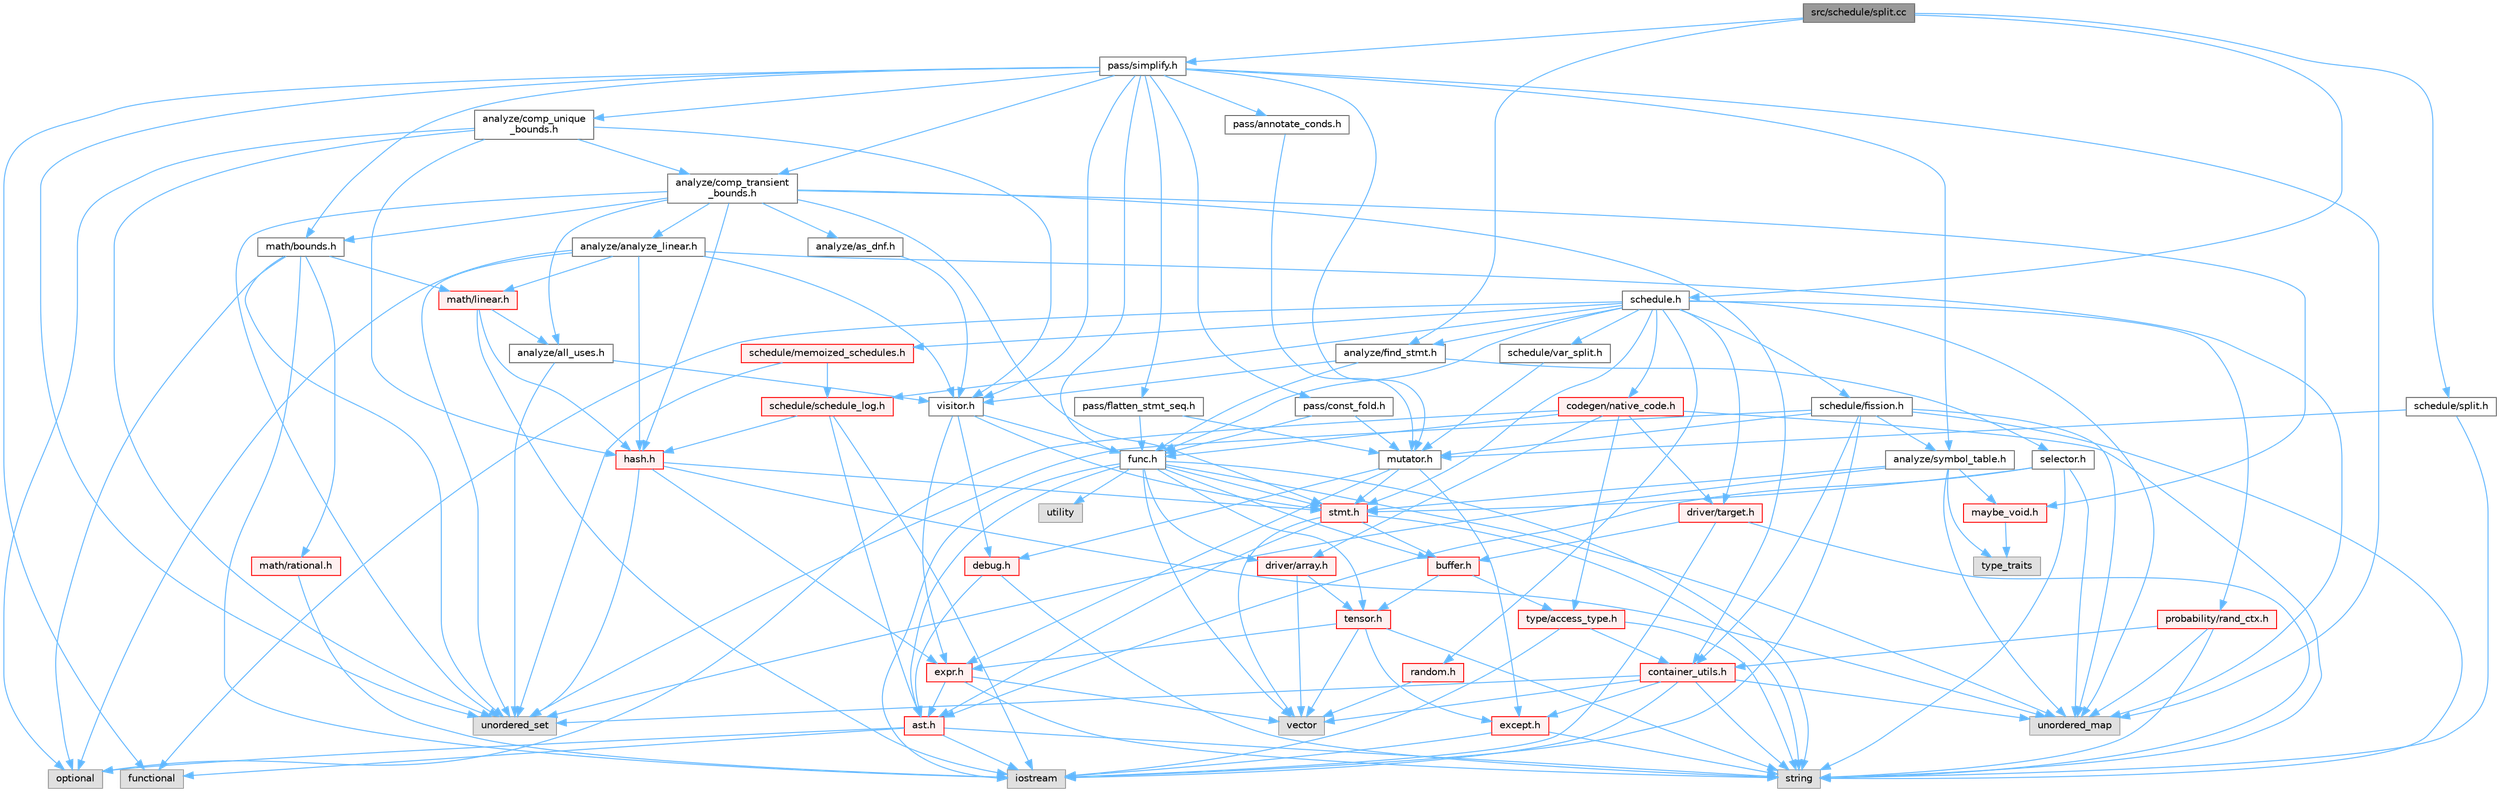 digraph "src/schedule/split.cc"
{
 // LATEX_PDF_SIZE
  bgcolor="transparent";
  edge [fontname=Helvetica,fontsize=10,labelfontname=Helvetica,labelfontsize=10];
  node [fontname=Helvetica,fontsize=10,shape=box,height=0.2,width=0.4];
  Node1 [label="src/schedule/split.cc",height=0.2,width=0.4,color="gray40", fillcolor="grey60", style="filled", fontcolor="black",tooltip=" "];
  Node1 -> Node2 [color="steelblue1",style="solid"];
  Node2 [label="analyze/find_stmt.h",height=0.2,width=0.4,color="grey40", fillcolor="white", style="filled",URL="$find__stmt_8h.html",tooltip=" "];
  Node2 -> Node3 [color="steelblue1",style="solid"];
  Node3 [label="func.h",height=0.2,width=0.4,color="grey40", fillcolor="white", style="filled",URL="$func_8h.html",tooltip=" "];
  Node3 -> Node4 [color="steelblue1",style="solid"];
  Node4 [label="iostream",height=0.2,width=0.4,color="grey60", fillcolor="#E0E0E0", style="filled",tooltip=" "];
  Node3 -> Node5 [color="steelblue1",style="solid"];
  Node5 [label="string",height=0.2,width=0.4,color="grey60", fillcolor="#E0E0E0", style="filled",tooltip=" "];
  Node3 -> Node6 [color="steelblue1",style="solid"];
  Node6 [label="unordered_map",height=0.2,width=0.4,color="grey60", fillcolor="#E0E0E0", style="filled",tooltip=" "];
  Node3 -> Node7 [color="steelblue1",style="solid"];
  Node7 [label="utility",height=0.2,width=0.4,color="grey60", fillcolor="#E0E0E0", style="filled",tooltip=" "];
  Node3 -> Node8 [color="steelblue1",style="solid"];
  Node8 [label="vector",height=0.2,width=0.4,color="grey60", fillcolor="#E0E0E0", style="filled",tooltip=" "];
  Node3 -> Node9 [color="steelblue1",style="solid"];
  Node9 [label="ast.h",height=0.2,width=0.4,color="red", fillcolor="#FFF0F0", style="filled",URL="$ast_8h.html",tooltip=" "];
  Node9 -> Node11 [color="steelblue1",style="solid"];
  Node11 [label="functional",height=0.2,width=0.4,color="grey60", fillcolor="#E0E0E0", style="filled",tooltip=" "];
  Node9 -> Node4 [color="steelblue1",style="solid"];
  Node9 -> Node12 [color="steelblue1",style="solid"];
  Node12 [label="optional",height=0.2,width=0.4,color="grey60", fillcolor="#E0E0E0", style="filled",tooltip=" "];
  Node9 -> Node5 [color="steelblue1",style="solid"];
  Node3 -> Node39 [color="steelblue1",style="solid"];
  Node39 [label="buffer.h",height=0.2,width=0.4,color="red", fillcolor="#FFF0F0", style="filled",URL="$buffer_8h.html",tooltip=" "];
  Node39 -> Node40 [color="steelblue1",style="solid"];
  Node40 [label="tensor.h",height=0.2,width=0.4,color="red", fillcolor="#FFF0F0", style="filled",URL="$tensor_8h.html",tooltip=" "];
  Node40 -> Node5 [color="steelblue1",style="solid"];
  Node40 -> Node8 [color="steelblue1",style="solid"];
  Node40 -> Node25 [color="steelblue1",style="solid"];
  Node25 [label="except.h",height=0.2,width=0.4,color="red", fillcolor="#FFF0F0", style="filled",URL="$except_8h.html",tooltip=" "];
  Node25 -> Node4 [color="steelblue1",style="solid"];
  Node25 -> Node5 [color="steelblue1",style="solid"];
  Node40 -> Node41 [color="steelblue1",style="solid"];
  Node41 [label="expr.h",height=0.2,width=0.4,color="red", fillcolor="#FFF0F0", style="filled",URL="$expr_8h.html",tooltip=" "];
  Node41 -> Node5 [color="steelblue1",style="solid"];
  Node41 -> Node8 [color="steelblue1",style="solid"];
  Node41 -> Node9 [color="steelblue1",style="solid"];
  Node39 -> Node42 [color="steelblue1",style="solid"];
  Node42 [label="type/access_type.h",height=0.2,width=0.4,color="red", fillcolor="#FFF0F0", style="filled",URL="$access__type_8h.html",tooltip=" "];
  Node42 -> Node4 [color="steelblue1",style="solid"];
  Node42 -> Node5 [color="steelblue1",style="solid"];
  Node42 -> Node32 [color="steelblue1",style="solid"];
  Node32 [label="container_utils.h",height=0.2,width=0.4,color="red", fillcolor="#FFF0F0", style="filled",URL="$container__utils_8h.html",tooltip=" "];
  Node32 -> Node4 [color="steelblue1",style="solid"];
  Node32 -> Node5 [color="steelblue1",style="solid"];
  Node32 -> Node6 [color="steelblue1",style="solid"];
  Node32 -> Node17 [color="steelblue1",style="solid"];
  Node17 [label="unordered_set",height=0.2,width=0.4,color="grey60", fillcolor="#E0E0E0", style="filled",tooltip=" "];
  Node32 -> Node8 [color="steelblue1",style="solid"];
  Node32 -> Node25 [color="steelblue1",style="solid"];
  Node3 -> Node44 [color="steelblue1",style="solid"];
  Node44 [label="driver/array.h",height=0.2,width=0.4,color="red", fillcolor="#FFF0F0", style="filled",URL="$array_8h.html",tooltip=" "];
  Node44 -> Node8 [color="steelblue1",style="solid"];
  Node44 -> Node40 [color="steelblue1",style="solid"];
  Node3 -> Node48 [color="steelblue1",style="solid"];
  Node48 [label="stmt.h",height=0.2,width=0.4,color="red", fillcolor="#FFF0F0", style="filled",URL="$stmt_8h.html",tooltip=" "];
  Node48 -> Node5 [color="steelblue1",style="solid"];
  Node48 -> Node8 [color="steelblue1",style="solid"];
  Node48 -> Node9 [color="steelblue1",style="solid"];
  Node48 -> Node39 [color="steelblue1",style="solid"];
  Node3 -> Node40 [color="steelblue1",style="solid"];
  Node2 -> Node54 [color="steelblue1",style="solid"];
  Node54 [label="selector.h",height=0.2,width=0.4,color="grey40", fillcolor="white", style="filled",URL="$selector_8h.html",tooltip=" "];
  Node54 -> Node5 [color="steelblue1",style="solid"];
  Node54 -> Node6 [color="steelblue1",style="solid"];
  Node54 -> Node9 [color="steelblue1",style="solid"];
  Node54 -> Node48 [color="steelblue1",style="solid"];
  Node2 -> Node55 [color="steelblue1",style="solid"];
  Node55 [label="visitor.h",height=0.2,width=0.4,color="grey40", fillcolor="white", style="filled",URL="$visitor_8h.html",tooltip=" "];
  Node55 -> Node56 [color="steelblue1",style="solid"];
  Node56 [label="debug.h",height=0.2,width=0.4,color="red", fillcolor="#FFF0F0", style="filled",URL="$debug_8h.html",tooltip=" "];
  Node56 -> Node5 [color="steelblue1",style="solid"];
  Node56 -> Node9 [color="steelblue1",style="solid"];
  Node55 -> Node41 [color="steelblue1",style="solid"];
  Node55 -> Node3 [color="steelblue1",style="solid"];
  Node55 -> Node48 [color="steelblue1",style="solid"];
  Node1 -> Node60 [color="steelblue1",style="solid"];
  Node60 [label="pass/simplify.h",height=0.2,width=0.4,color="grey40", fillcolor="white", style="filled",URL="$simplify_8h.html",tooltip=" "];
  Node60 -> Node11 [color="steelblue1",style="solid"];
  Node60 -> Node6 [color="steelblue1",style="solid"];
  Node60 -> Node17 [color="steelblue1",style="solid"];
  Node60 -> Node61 [color="steelblue1",style="solid"];
  Node61 [label="analyze/comp_transient\l_bounds.h",height=0.2,width=0.4,color="grey40", fillcolor="white", style="filled",URL="$comp__transient__bounds_8h.html",tooltip=" "];
  Node61 -> Node17 [color="steelblue1",style="solid"];
  Node61 -> Node62 [color="steelblue1",style="solid"];
  Node62 [label="analyze/all_uses.h",height=0.2,width=0.4,color="grey40", fillcolor="white", style="filled",URL="$all__uses_8h.html",tooltip=" "];
  Node62 -> Node17 [color="steelblue1",style="solid"];
  Node62 -> Node55 [color="steelblue1",style="solid"];
  Node61 -> Node63 [color="steelblue1",style="solid"];
  Node63 [label="analyze/analyze_linear.h",height=0.2,width=0.4,color="grey40", fillcolor="white", style="filled",URL="$analyze__linear_8h.html",tooltip=" "];
  Node63 -> Node12 [color="steelblue1",style="solid"];
  Node63 -> Node6 [color="steelblue1",style="solid"];
  Node63 -> Node17 [color="steelblue1",style="solid"];
  Node63 -> Node64 [color="steelblue1",style="solid"];
  Node64 [label="hash.h",height=0.2,width=0.4,color="red", fillcolor="#FFF0F0", style="filled",URL="$hash_8h.html",tooltip=" "];
  Node64 -> Node6 [color="steelblue1",style="solid"];
  Node64 -> Node17 [color="steelblue1",style="solid"];
  Node64 -> Node41 [color="steelblue1",style="solid"];
  Node64 -> Node48 [color="steelblue1",style="solid"];
  Node63 -> Node65 [color="steelblue1",style="solid"];
  Node65 [label="math/linear.h",height=0.2,width=0.4,color="red", fillcolor="#FFF0F0", style="filled",URL="$linear_8h.html",tooltip=" "];
  Node65 -> Node4 [color="steelblue1",style="solid"];
  Node65 -> Node62 [color="steelblue1",style="solid"];
  Node65 -> Node64 [color="steelblue1",style="solid"];
  Node63 -> Node55 [color="steelblue1",style="solid"];
  Node61 -> Node66 [color="steelblue1",style="solid"];
  Node66 [label="analyze/as_dnf.h",height=0.2,width=0.4,color="grey40", fillcolor="white", style="filled",URL="$as__dnf_8h.html",tooltip=" "];
  Node66 -> Node55 [color="steelblue1",style="solid"];
  Node61 -> Node32 [color="steelblue1",style="solid"];
  Node61 -> Node64 [color="steelblue1",style="solid"];
  Node61 -> Node67 [color="steelblue1",style="solid"];
  Node67 [label="math/bounds.h",height=0.2,width=0.4,color="grey40", fillcolor="white", style="filled",URL="$bounds_8h.html",tooltip=" "];
  Node67 -> Node4 [color="steelblue1",style="solid"];
  Node67 -> Node12 [color="steelblue1",style="solid"];
  Node67 -> Node17 [color="steelblue1",style="solid"];
  Node67 -> Node65 [color="steelblue1",style="solid"];
  Node67 -> Node68 [color="steelblue1",style="solid"];
  Node68 [label="math/rational.h",height=0.2,width=0.4,color="red", fillcolor="#FFF0F0", style="filled",URL="$rational_8h.html",tooltip=" "];
  Node68 -> Node4 [color="steelblue1",style="solid"];
  Node61 -> Node71 [color="steelblue1",style="solid"];
  Node71 [label="maybe_void.h",height=0.2,width=0.4,color="red", fillcolor="#FFF0F0", style="filled",URL="$maybe__void_8h.html",tooltip=" "];
  Node71 -> Node21 [color="steelblue1",style="solid"];
  Node21 [label="type_traits",height=0.2,width=0.4,color="grey60", fillcolor="#E0E0E0", style="filled",tooltip=" "];
  Node61 -> Node48 [color="steelblue1",style="solid"];
  Node60 -> Node72 [color="steelblue1",style="solid"];
  Node72 [label="analyze/comp_unique\l_bounds.h",height=0.2,width=0.4,color="grey40", fillcolor="white", style="filled",URL="$comp__unique__bounds_8h.html",tooltip=" "];
  Node72 -> Node12 [color="steelblue1",style="solid"];
  Node72 -> Node17 [color="steelblue1",style="solid"];
  Node72 -> Node61 [color="steelblue1",style="solid"];
  Node72 -> Node64 [color="steelblue1",style="solid"];
  Node72 -> Node55 [color="steelblue1",style="solid"];
  Node60 -> Node73 [color="steelblue1",style="solid"];
  Node73 [label="analyze/symbol_table.h",height=0.2,width=0.4,color="grey40", fillcolor="white", style="filled",URL="$symbol__table_8h.html",tooltip=" "];
  Node73 -> Node21 [color="steelblue1",style="solid"];
  Node73 -> Node6 [color="steelblue1",style="solid"];
  Node73 -> Node17 [color="steelblue1",style="solid"];
  Node73 -> Node71 [color="steelblue1",style="solid"];
  Node73 -> Node48 [color="steelblue1",style="solid"];
  Node60 -> Node3 [color="steelblue1",style="solid"];
  Node60 -> Node67 [color="steelblue1",style="solid"];
  Node60 -> Node74 [color="steelblue1",style="solid"];
  Node74 [label="mutator.h",height=0.2,width=0.4,color="grey40", fillcolor="white", style="filled",URL="$mutator_8h.html",tooltip=" "];
  Node74 -> Node56 [color="steelblue1",style="solid"];
  Node74 -> Node25 [color="steelblue1",style="solid"];
  Node74 -> Node41 [color="steelblue1",style="solid"];
  Node74 -> Node48 [color="steelblue1",style="solid"];
  Node60 -> Node75 [color="steelblue1",style="solid"];
  Node75 [label="pass/annotate_conds.h",height=0.2,width=0.4,color="grey40", fillcolor="white", style="filled",URL="$annotate__conds_8h.html",tooltip=" "];
  Node75 -> Node74 [color="steelblue1",style="solid"];
  Node60 -> Node76 [color="steelblue1",style="solid"];
  Node76 [label="pass/const_fold.h",height=0.2,width=0.4,color="grey40", fillcolor="white", style="filled",URL="$const__fold_8h.html",tooltip=" "];
  Node76 -> Node3 [color="steelblue1",style="solid"];
  Node76 -> Node74 [color="steelblue1",style="solid"];
  Node60 -> Node77 [color="steelblue1",style="solid"];
  Node77 [label="pass/flatten_stmt_seq.h",height=0.2,width=0.4,color="grey40", fillcolor="white", style="filled",URL="$flatten__stmt__seq_8h.html",tooltip=" "];
  Node77 -> Node3 [color="steelblue1",style="solid"];
  Node77 -> Node74 [color="steelblue1",style="solid"];
  Node60 -> Node55 [color="steelblue1",style="solid"];
  Node1 -> Node78 [color="steelblue1",style="solid"];
  Node78 [label="schedule.h",height=0.2,width=0.4,color="grey40", fillcolor="white", style="filled",URL="$schedule_8h.html",tooltip=" "];
  Node78 -> Node11 [color="steelblue1",style="solid"];
  Node78 -> Node6 [color="steelblue1",style="solid"];
  Node78 -> Node2 [color="steelblue1",style="solid"];
  Node78 -> Node79 [color="steelblue1",style="solid"];
  Node79 [label="codegen/native_code.h",height=0.2,width=0.4,color="red", fillcolor="#FFF0F0", style="filled",URL="$native__code_8h.html",tooltip=" "];
  Node79 -> Node12 [color="steelblue1",style="solid"];
  Node79 -> Node5 [color="steelblue1",style="solid"];
  Node79 -> Node44 [color="steelblue1",style="solid"];
  Node79 -> Node46 [color="steelblue1",style="solid"];
  Node46 [label="driver/target.h",height=0.2,width=0.4,color="red", fillcolor="#FFF0F0", style="filled",URL="$target_8h.html",tooltip=" "];
  Node46 -> Node4 [color="steelblue1",style="solid"];
  Node46 -> Node5 [color="steelblue1",style="solid"];
  Node46 -> Node39 [color="steelblue1",style="solid"];
  Node79 -> Node3 [color="steelblue1",style="solid"];
  Node79 -> Node42 [color="steelblue1",style="solid"];
  Node78 -> Node46 [color="steelblue1",style="solid"];
  Node78 -> Node3 [color="steelblue1",style="solid"];
  Node78 -> Node80 [color="steelblue1",style="solid"];
  Node80 [label="probability/rand_ctx.h",height=0.2,width=0.4,color="red", fillcolor="#FFF0F0", style="filled",URL="$rand__ctx_8h.html",tooltip=" "];
  Node80 -> Node5 [color="steelblue1",style="solid"];
  Node80 -> Node6 [color="steelblue1",style="solid"];
  Node80 -> Node32 [color="steelblue1",style="solid"];
  Node78 -> Node89 [color="steelblue1",style="solid"];
  Node89 [label="random.h",height=0.2,width=0.4,color="red", fillcolor="#FFF0F0", style="filled",URL="$random_8h.html",tooltip=" "];
  Node89 -> Node8 [color="steelblue1",style="solid"];
  Node78 -> Node90 [color="steelblue1",style="solid"];
  Node90 [label="schedule/fission.h",height=0.2,width=0.4,color="grey40", fillcolor="white", style="filled",URL="$fission_8h.html",tooltip=" "];
  Node90 -> Node4 [color="steelblue1",style="solid"];
  Node90 -> Node5 [color="steelblue1",style="solid"];
  Node90 -> Node6 [color="steelblue1",style="solid"];
  Node90 -> Node17 [color="steelblue1",style="solid"];
  Node90 -> Node73 [color="steelblue1",style="solid"];
  Node90 -> Node32 [color="steelblue1",style="solid"];
  Node90 -> Node74 [color="steelblue1",style="solid"];
  Node78 -> Node91 [color="steelblue1",style="solid"];
  Node91 [label="schedule/memoized_schedules.h",height=0.2,width=0.4,color="red", fillcolor="#FFF0F0", style="filled",URL="$memoized__schedules_8h.html",tooltip=" "];
  Node91 -> Node17 [color="steelblue1",style="solid"];
  Node91 -> Node92 [color="steelblue1",style="solid"];
  Node92 [label="schedule/schedule_log.h",height=0.2,width=0.4,color="red", fillcolor="#FFF0F0", style="filled",URL="$schedule__log_8h.html",tooltip=" "];
  Node92 -> Node4 [color="steelblue1",style="solid"];
  Node92 -> Node9 [color="steelblue1",style="solid"];
  Node92 -> Node64 [color="steelblue1",style="solid"];
  Node78 -> Node92 [color="steelblue1",style="solid"];
  Node78 -> Node94 [color="steelblue1",style="solid"];
  Node94 [label="schedule/var_split.h",height=0.2,width=0.4,color="grey40", fillcolor="white", style="filled",URL="$var__split_8h.html",tooltip=" "];
  Node94 -> Node74 [color="steelblue1",style="solid"];
  Node78 -> Node48 [color="steelblue1",style="solid"];
  Node1 -> Node95 [color="steelblue1",style="solid"];
  Node95 [label="schedule/split.h",height=0.2,width=0.4,color="grey40", fillcolor="white", style="filled",URL="$split_8h.html",tooltip=" "];
  Node95 -> Node5 [color="steelblue1",style="solid"];
  Node95 -> Node74 [color="steelblue1",style="solid"];
}
